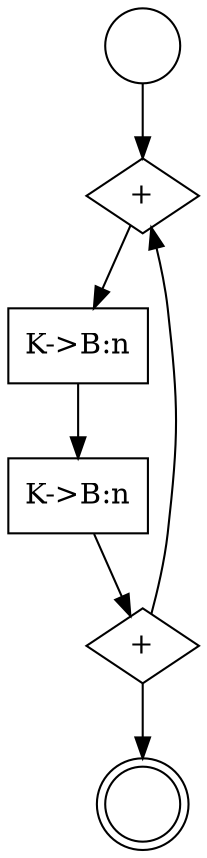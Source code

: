 digraph "AAric2.gv" {
	0 [label="" shape=circle]
	1 [label="K->B:n" shape=rect]
	2 [label="K->B:n" shape=rect]
	1 -> 2
	3 [label="+" shape=diamond]
	3 -> 1
	4 [label="+" shape=diamond]
	2 -> 4
	4 -> 3
	0 -> 3
	4 -> 5
	5 [label="" shape=doublecircle]
}
